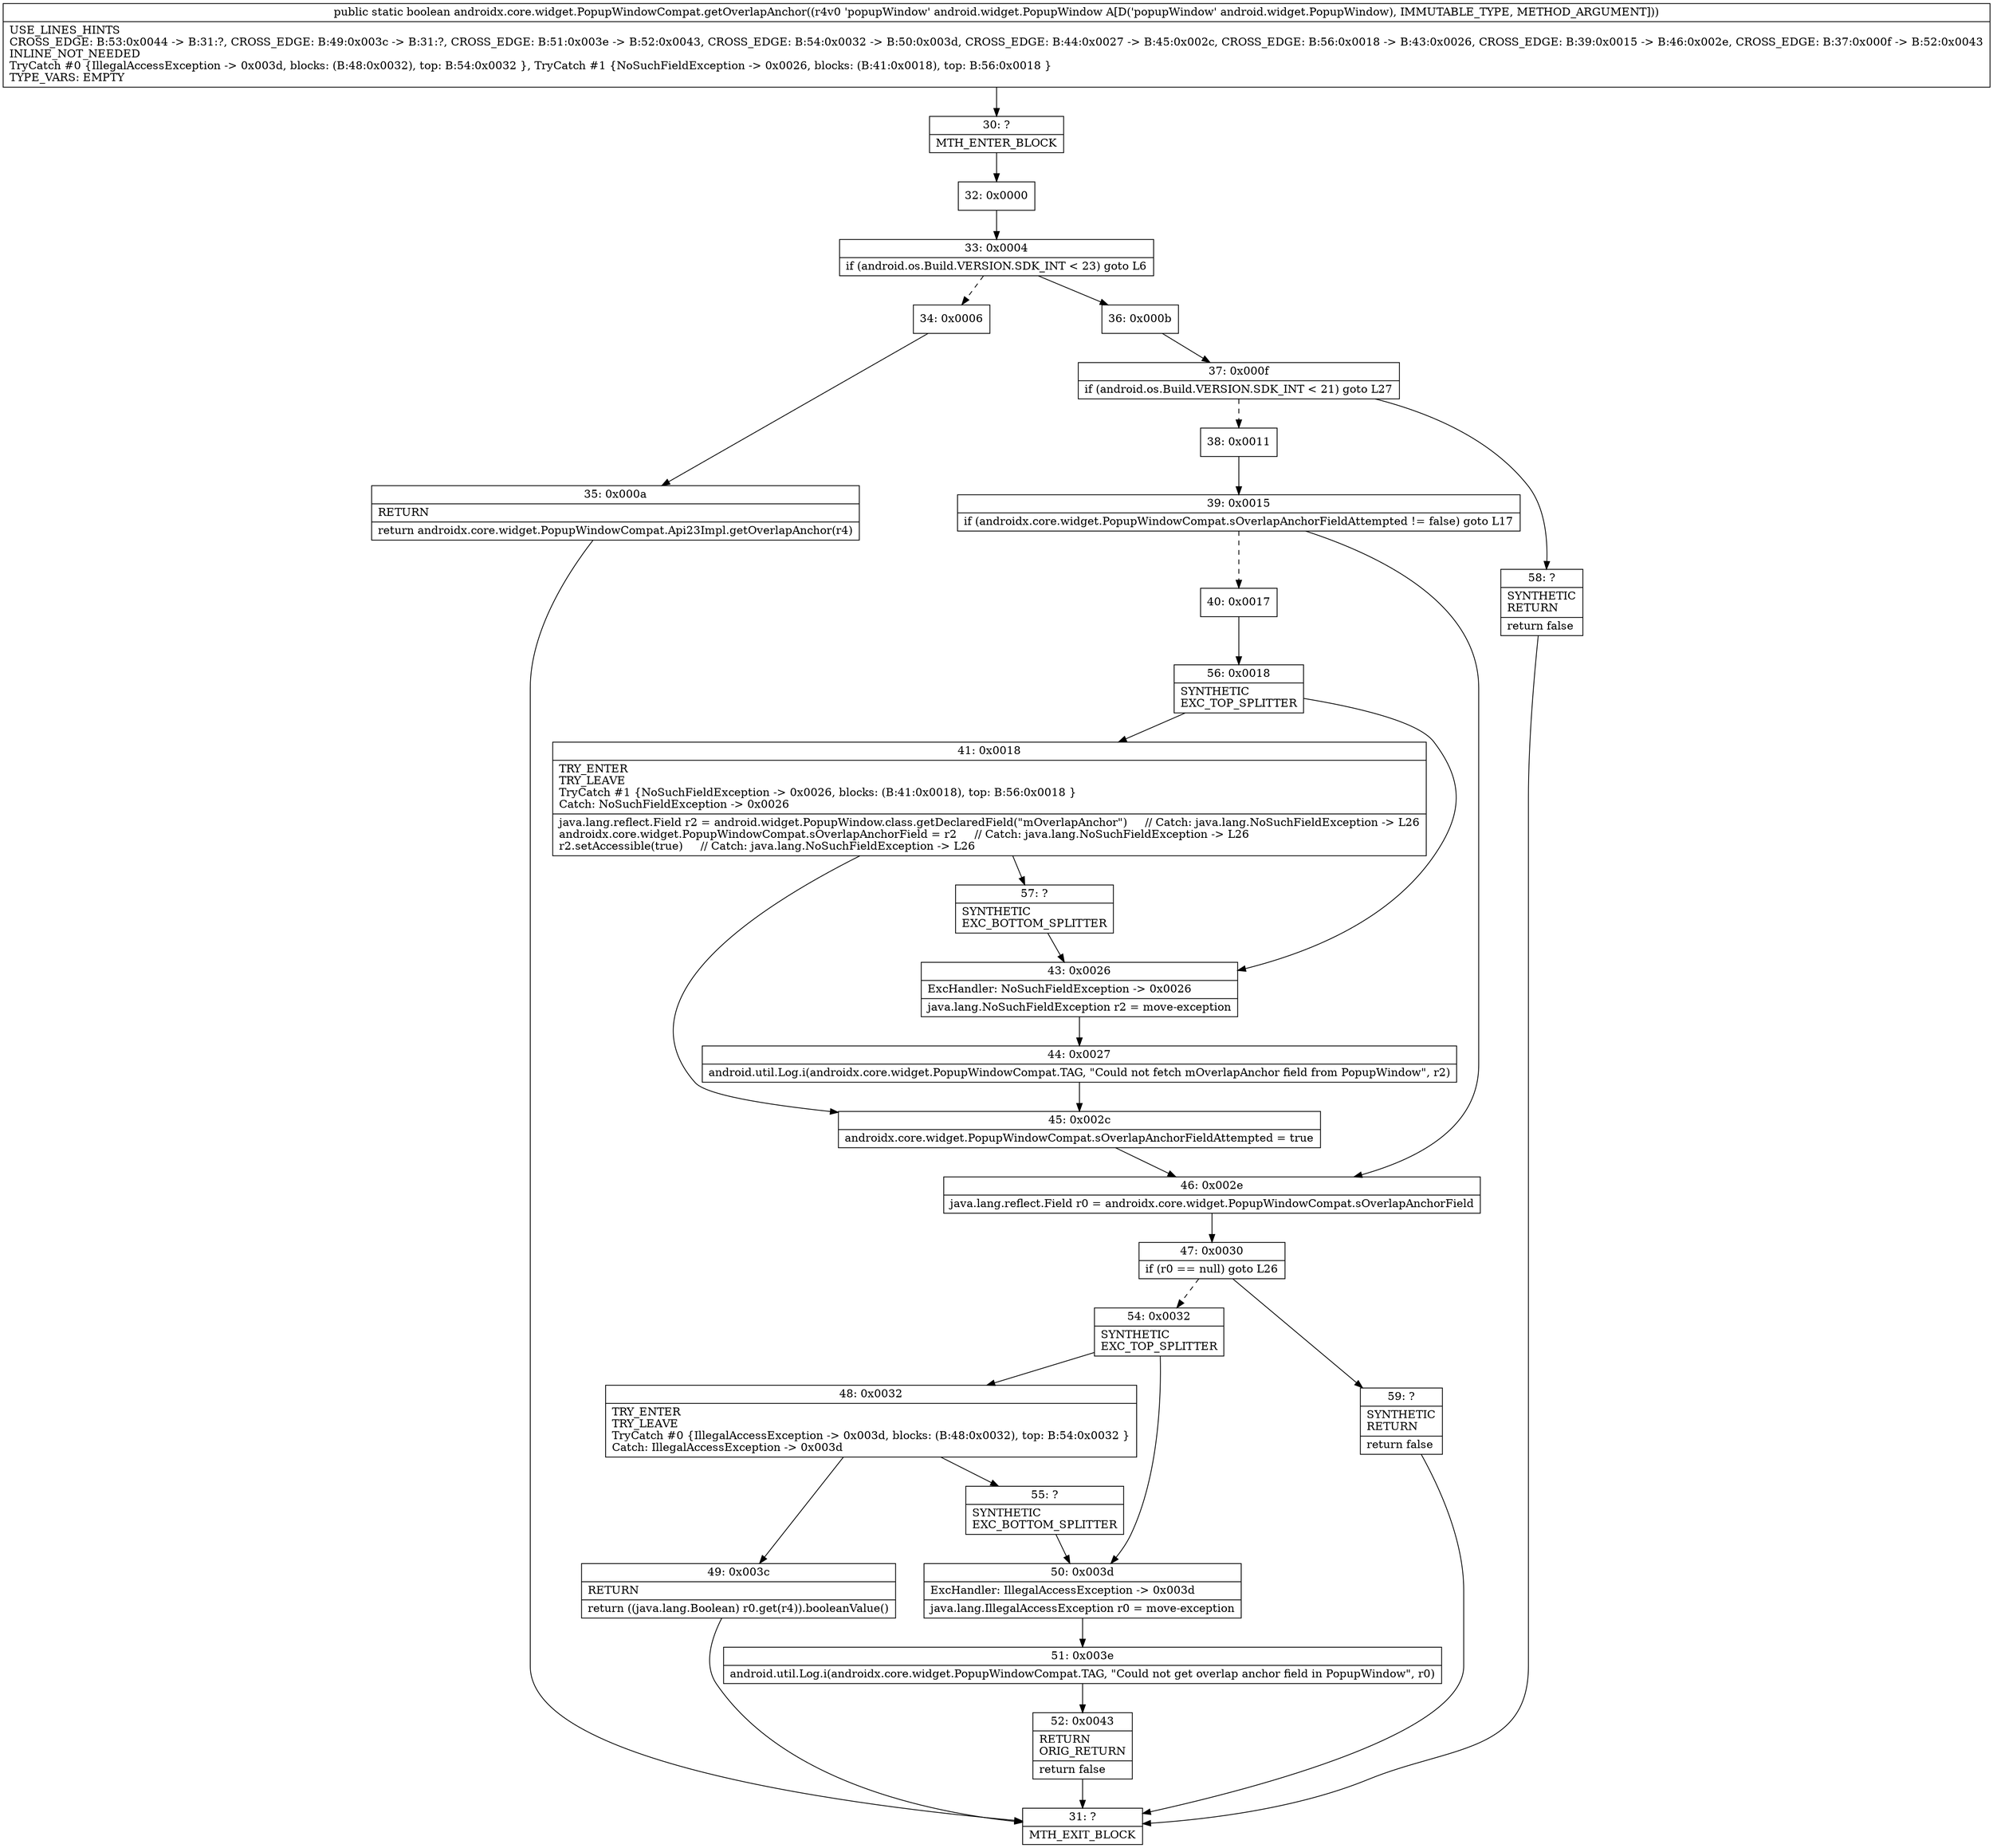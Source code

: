 digraph "CFG forandroidx.core.widget.PopupWindowCompat.getOverlapAnchor(Landroid\/widget\/PopupWindow;)Z" {
Node_30 [shape=record,label="{30\:\ ?|MTH_ENTER_BLOCK\l}"];
Node_32 [shape=record,label="{32\:\ 0x0000}"];
Node_33 [shape=record,label="{33\:\ 0x0004|if (android.os.Build.VERSION.SDK_INT \< 23) goto L6\l}"];
Node_34 [shape=record,label="{34\:\ 0x0006}"];
Node_35 [shape=record,label="{35\:\ 0x000a|RETURN\l|return androidx.core.widget.PopupWindowCompat.Api23Impl.getOverlapAnchor(r4)\l}"];
Node_31 [shape=record,label="{31\:\ ?|MTH_EXIT_BLOCK\l}"];
Node_36 [shape=record,label="{36\:\ 0x000b}"];
Node_37 [shape=record,label="{37\:\ 0x000f|if (android.os.Build.VERSION.SDK_INT \< 21) goto L27\l}"];
Node_38 [shape=record,label="{38\:\ 0x0011}"];
Node_39 [shape=record,label="{39\:\ 0x0015|if (androidx.core.widget.PopupWindowCompat.sOverlapAnchorFieldAttempted != false) goto L17\l}"];
Node_40 [shape=record,label="{40\:\ 0x0017}"];
Node_56 [shape=record,label="{56\:\ 0x0018|SYNTHETIC\lEXC_TOP_SPLITTER\l}"];
Node_41 [shape=record,label="{41\:\ 0x0018|TRY_ENTER\lTRY_LEAVE\lTryCatch #1 \{NoSuchFieldException \-\> 0x0026, blocks: (B:41:0x0018), top: B:56:0x0018 \}\lCatch: NoSuchFieldException \-\> 0x0026\l|java.lang.reflect.Field r2 = android.widget.PopupWindow.class.getDeclaredField(\"mOverlapAnchor\")     \/\/ Catch: java.lang.NoSuchFieldException \-\> L26\landroidx.core.widget.PopupWindowCompat.sOverlapAnchorField = r2     \/\/ Catch: java.lang.NoSuchFieldException \-\> L26\lr2.setAccessible(true)     \/\/ Catch: java.lang.NoSuchFieldException \-\> L26\l}"];
Node_45 [shape=record,label="{45\:\ 0x002c|androidx.core.widget.PopupWindowCompat.sOverlapAnchorFieldAttempted = true\l}"];
Node_57 [shape=record,label="{57\:\ ?|SYNTHETIC\lEXC_BOTTOM_SPLITTER\l}"];
Node_43 [shape=record,label="{43\:\ 0x0026|ExcHandler: NoSuchFieldException \-\> 0x0026\l|java.lang.NoSuchFieldException r2 = move\-exception\l}"];
Node_44 [shape=record,label="{44\:\ 0x0027|android.util.Log.i(androidx.core.widget.PopupWindowCompat.TAG, \"Could not fetch mOverlapAnchor field from PopupWindow\", r2)\l}"];
Node_46 [shape=record,label="{46\:\ 0x002e|java.lang.reflect.Field r0 = androidx.core.widget.PopupWindowCompat.sOverlapAnchorField\l}"];
Node_47 [shape=record,label="{47\:\ 0x0030|if (r0 == null) goto L26\l}"];
Node_54 [shape=record,label="{54\:\ 0x0032|SYNTHETIC\lEXC_TOP_SPLITTER\l}"];
Node_48 [shape=record,label="{48\:\ 0x0032|TRY_ENTER\lTRY_LEAVE\lTryCatch #0 \{IllegalAccessException \-\> 0x003d, blocks: (B:48:0x0032), top: B:54:0x0032 \}\lCatch: IllegalAccessException \-\> 0x003d\l}"];
Node_49 [shape=record,label="{49\:\ 0x003c|RETURN\l|return ((java.lang.Boolean) r0.get(r4)).booleanValue()\l}"];
Node_55 [shape=record,label="{55\:\ ?|SYNTHETIC\lEXC_BOTTOM_SPLITTER\l}"];
Node_50 [shape=record,label="{50\:\ 0x003d|ExcHandler: IllegalAccessException \-\> 0x003d\l|java.lang.IllegalAccessException r0 = move\-exception\l}"];
Node_51 [shape=record,label="{51\:\ 0x003e|android.util.Log.i(androidx.core.widget.PopupWindowCompat.TAG, \"Could not get overlap anchor field in PopupWindow\", r0)\l}"];
Node_52 [shape=record,label="{52\:\ 0x0043|RETURN\lORIG_RETURN\l|return false\l}"];
Node_59 [shape=record,label="{59\:\ ?|SYNTHETIC\lRETURN\l|return false\l}"];
Node_58 [shape=record,label="{58\:\ ?|SYNTHETIC\lRETURN\l|return false\l}"];
MethodNode[shape=record,label="{public static boolean androidx.core.widget.PopupWindowCompat.getOverlapAnchor((r4v0 'popupWindow' android.widget.PopupWindow A[D('popupWindow' android.widget.PopupWindow), IMMUTABLE_TYPE, METHOD_ARGUMENT]))  | USE_LINES_HINTS\lCROSS_EDGE: B:53:0x0044 \-\> B:31:?, CROSS_EDGE: B:49:0x003c \-\> B:31:?, CROSS_EDGE: B:51:0x003e \-\> B:52:0x0043, CROSS_EDGE: B:54:0x0032 \-\> B:50:0x003d, CROSS_EDGE: B:44:0x0027 \-\> B:45:0x002c, CROSS_EDGE: B:56:0x0018 \-\> B:43:0x0026, CROSS_EDGE: B:39:0x0015 \-\> B:46:0x002e, CROSS_EDGE: B:37:0x000f \-\> B:52:0x0043\lINLINE_NOT_NEEDED\lTryCatch #0 \{IllegalAccessException \-\> 0x003d, blocks: (B:48:0x0032), top: B:54:0x0032 \}, TryCatch #1 \{NoSuchFieldException \-\> 0x0026, blocks: (B:41:0x0018), top: B:56:0x0018 \}\lTYPE_VARS: EMPTY\l}"];
MethodNode -> Node_30;Node_30 -> Node_32;
Node_32 -> Node_33;
Node_33 -> Node_34[style=dashed];
Node_33 -> Node_36;
Node_34 -> Node_35;
Node_35 -> Node_31;
Node_36 -> Node_37;
Node_37 -> Node_38[style=dashed];
Node_37 -> Node_58;
Node_38 -> Node_39;
Node_39 -> Node_40[style=dashed];
Node_39 -> Node_46;
Node_40 -> Node_56;
Node_56 -> Node_41;
Node_56 -> Node_43;
Node_41 -> Node_45;
Node_41 -> Node_57;
Node_45 -> Node_46;
Node_57 -> Node_43;
Node_43 -> Node_44;
Node_44 -> Node_45;
Node_46 -> Node_47;
Node_47 -> Node_54[style=dashed];
Node_47 -> Node_59;
Node_54 -> Node_48;
Node_54 -> Node_50;
Node_48 -> Node_49;
Node_48 -> Node_55;
Node_49 -> Node_31;
Node_55 -> Node_50;
Node_50 -> Node_51;
Node_51 -> Node_52;
Node_52 -> Node_31;
Node_59 -> Node_31;
Node_58 -> Node_31;
}

